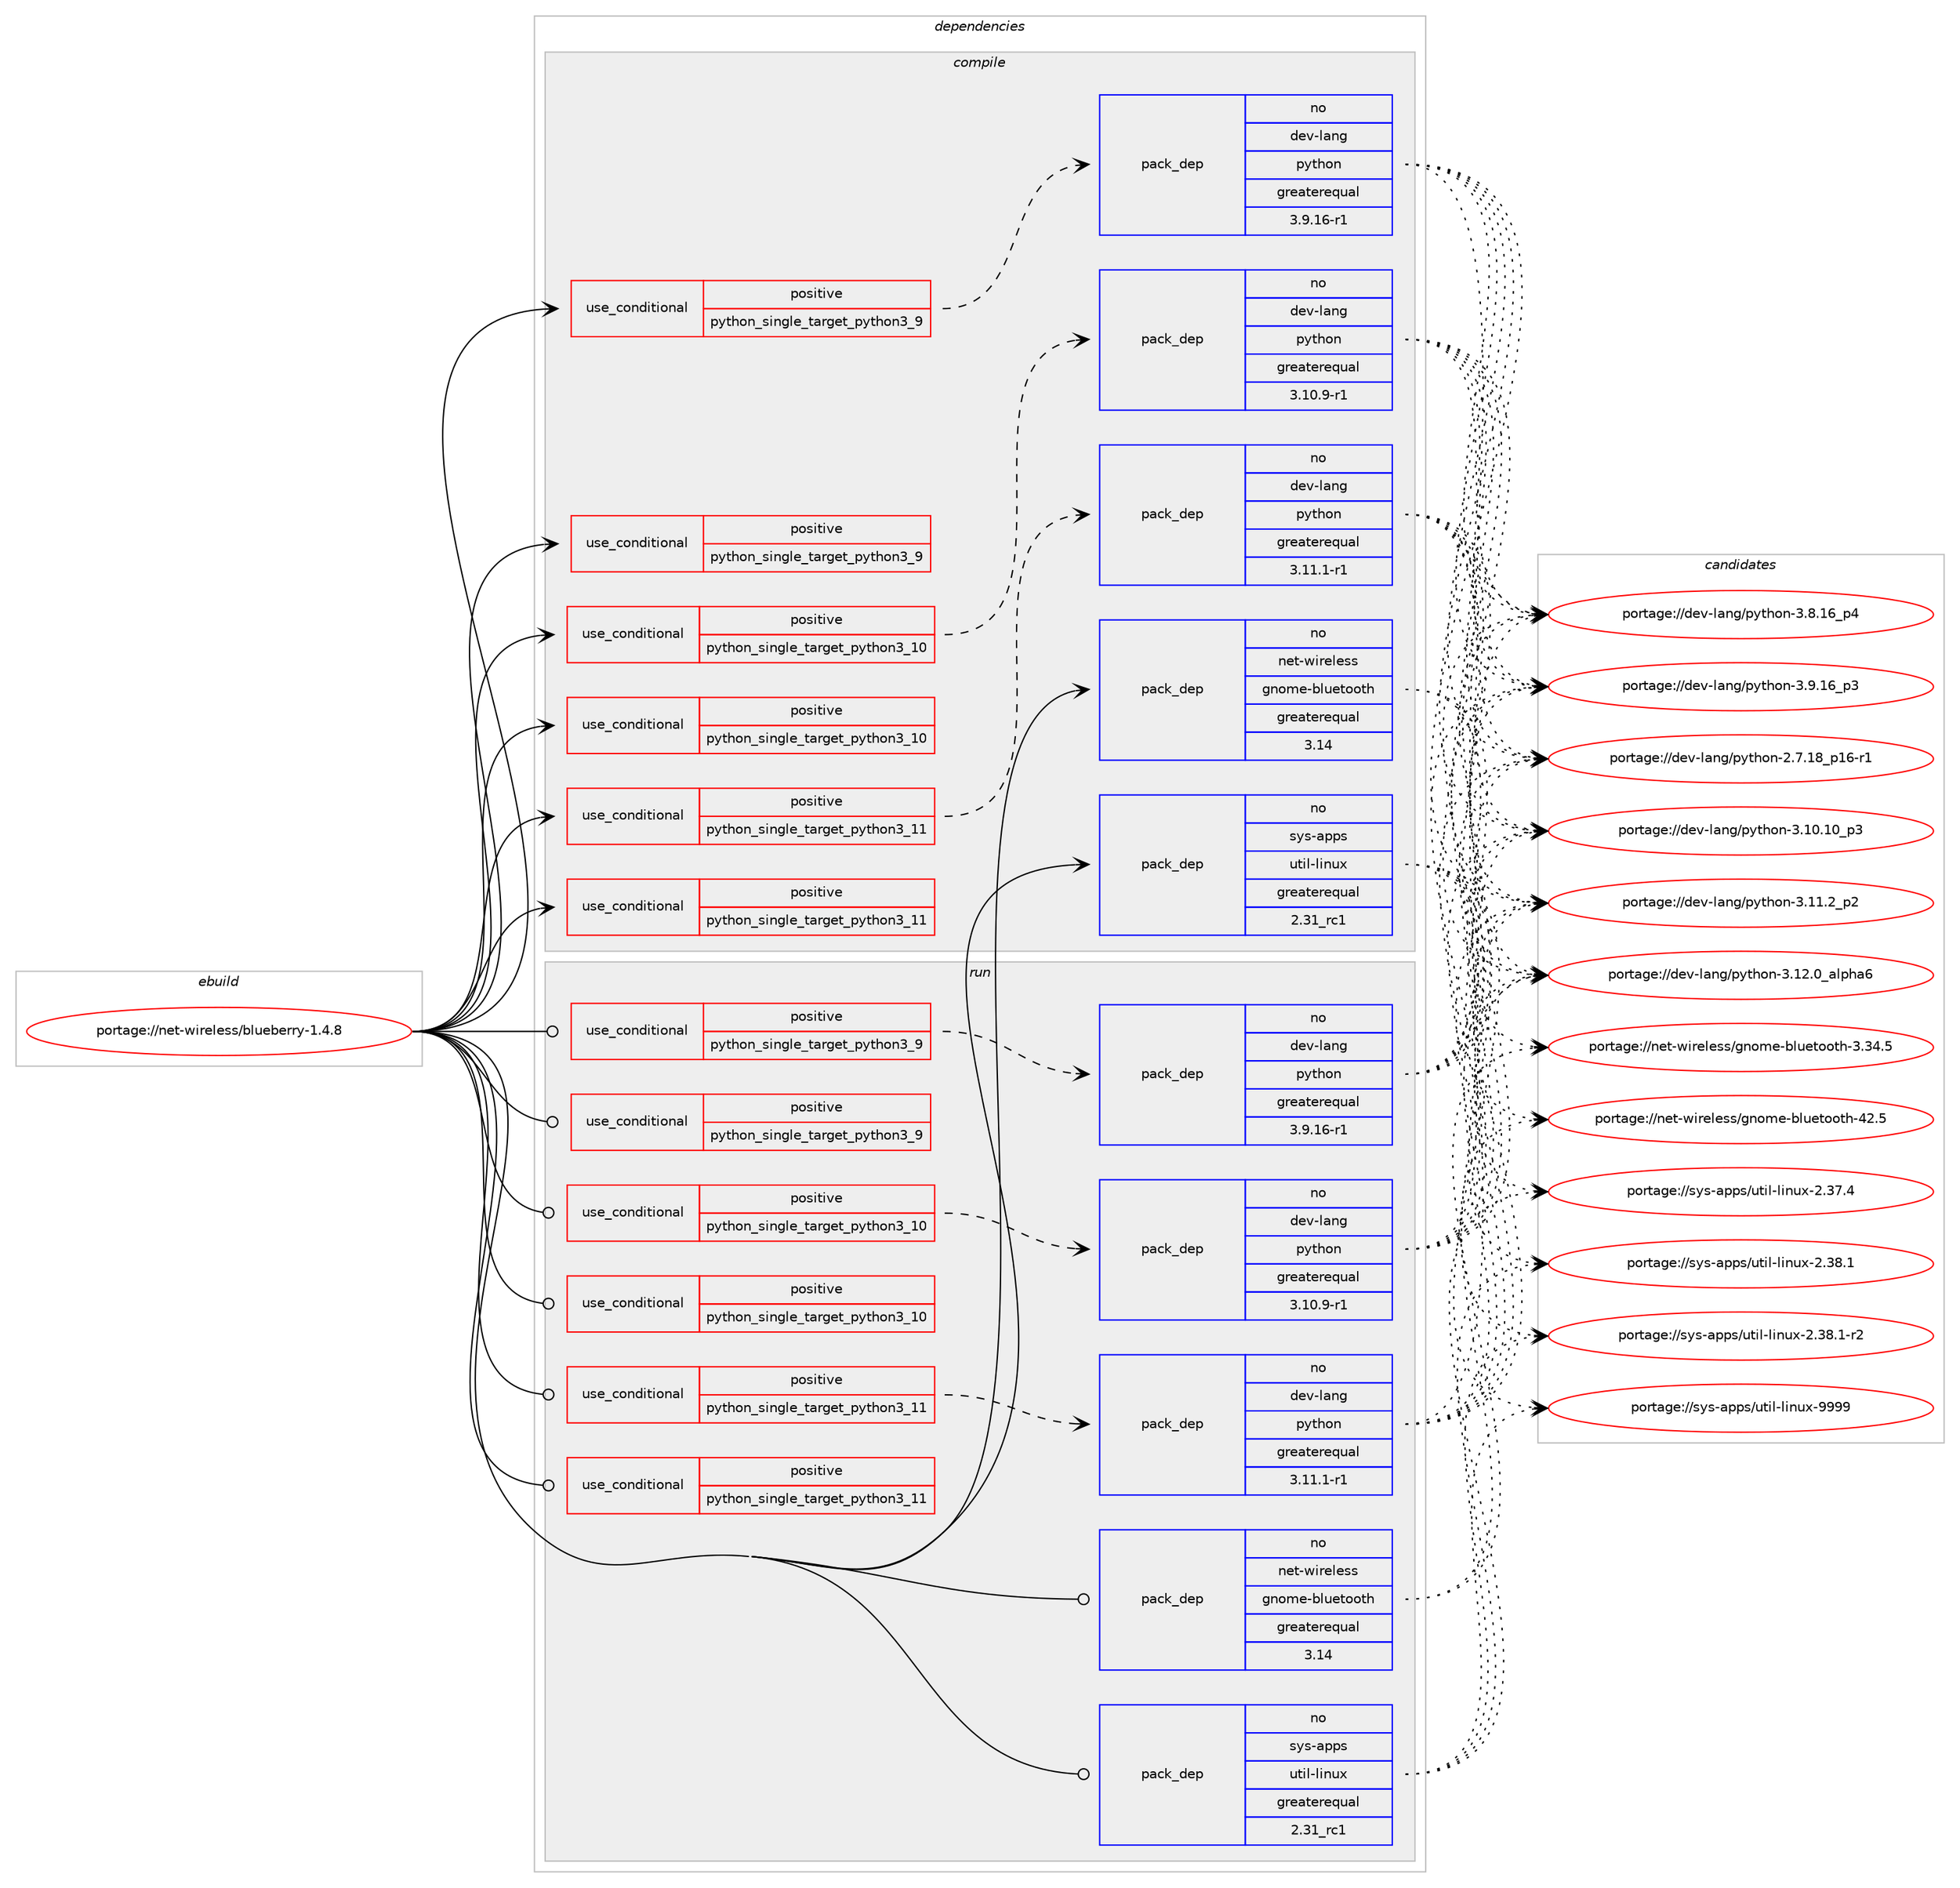digraph prolog {

# *************
# Graph options
# *************

newrank=true;
concentrate=true;
compound=true;
graph [rankdir=LR,fontname=Helvetica,fontsize=10,ranksep=1.5];#, ranksep=2.5, nodesep=0.2];
edge  [arrowhead=vee];
node  [fontname=Helvetica,fontsize=10];

# **********
# The ebuild
# **********

subgraph cluster_leftcol {
color=gray;
rank=same;
label=<<i>ebuild</i>>;
id [label="portage://net-wireless/blueberry-1.4.8", color=red, width=4, href="../net-wireless/blueberry-1.4.8.svg"];
}

# ****************
# The dependencies
# ****************

subgraph cluster_midcol {
color=gray;
label=<<i>dependencies</i>>;
subgraph cluster_compile {
fillcolor="#eeeeee";
style=filled;
label=<<i>compile</i>>;
subgraph cond82 {
dependency151 [label=<<TABLE BORDER="0" CELLBORDER="1" CELLSPACING="0" CELLPADDING="4"><TR><TD ROWSPAN="3" CELLPADDING="10">use_conditional</TD></TR><TR><TD>positive</TD></TR><TR><TD>python_single_target_python3_10</TD></TR></TABLE>>, shape=none, color=red];
subgraph pack69 {
dependency152 [label=<<TABLE BORDER="0" CELLBORDER="1" CELLSPACING="0" CELLPADDING="4" WIDTH="220"><TR><TD ROWSPAN="6" CELLPADDING="30">pack_dep</TD></TR><TR><TD WIDTH="110">no</TD></TR><TR><TD>dev-lang</TD></TR><TR><TD>python</TD></TR><TR><TD>greaterequal</TD></TR><TR><TD>3.10.9-r1</TD></TR></TABLE>>, shape=none, color=blue];
}
dependency151:e -> dependency152:w [weight=20,style="dashed",arrowhead="vee"];
}
id:e -> dependency151:w [weight=20,style="solid",arrowhead="vee"];
subgraph cond83 {
dependency153 [label=<<TABLE BORDER="0" CELLBORDER="1" CELLSPACING="0" CELLPADDING="4"><TR><TD ROWSPAN="3" CELLPADDING="10">use_conditional</TD></TR><TR><TD>positive</TD></TR><TR><TD>python_single_target_python3_10</TD></TR></TABLE>>, shape=none, color=red];
# *** BEGIN UNKNOWN DEPENDENCY TYPE (TODO) ***
# dependency153 -> package_dependency(portage://net-wireless/blueberry-1.4.8,install,no,dev-python,dbus-python,none,[,,],[],[use(enable(python_targets_python3_10),negative)])
# *** END UNKNOWN DEPENDENCY TYPE (TODO) ***

# *** BEGIN UNKNOWN DEPENDENCY TYPE (TODO) ***
# dependency153 -> package_dependency(portage://net-wireless/blueberry-1.4.8,install,no,dev-python,pygobject,none,[,,],[slot(3)],[use(enable(python_targets_python3_10),negative)])
# *** END UNKNOWN DEPENDENCY TYPE (TODO) ***

# *** BEGIN UNKNOWN DEPENDENCY TYPE (TODO) ***
# dependency153 -> package_dependency(portage://net-wireless/blueberry-1.4.8,install,no,dev-python,setproctitle,none,[,,],[],[use(enable(python_targets_python3_10),negative)])
# *** END UNKNOWN DEPENDENCY TYPE (TODO) ***

# *** BEGIN UNKNOWN DEPENDENCY TYPE (TODO) ***
# dependency153 -> package_dependency(portage://net-wireless/blueberry-1.4.8,install,no,dev-python,python3-xapp,none,[,,],[],[use(enable(python_targets_python3_10),negative)])
# *** END UNKNOWN DEPENDENCY TYPE (TODO) ***

}
id:e -> dependency153:w [weight=20,style="solid",arrowhead="vee"];
subgraph cond84 {
dependency154 [label=<<TABLE BORDER="0" CELLBORDER="1" CELLSPACING="0" CELLPADDING="4"><TR><TD ROWSPAN="3" CELLPADDING="10">use_conditional</TD></TR><TR><TD>positive</TD></TR><TR><TD>python_single_target_python3_11</TD></TR></TABLE>>, shape=none, color=red];
subgraph pack70 {
dependency155 [label=<<TABLE BORDER="0" CELLBORDER="1" CELLSPACING="0" CELLPADDING="4" WIDTH="220"><TR><TD ROWSPAN="6" CELLPADDING="30">pack_dep</TD></TR><TR><TD WIDTH="110">no</TD></TR><TR><TD>dev-lang</TD></TR><TR><TD>python</TD></TR><TR><TD>greaterequal</TD></TR><TR><TD>3.11.1-r1</TD></TR></TABLE>>, shape=none, color=blue];
}
dependency154:e -> dependency155:w [weight=20,style="dashed",arrowhead="vee"];
}
id:e -> dependency154:w [weight=20,style="solid",arrowhead="vee"];
subgraph cond85 {
dependency156 [label=<<TABLE BORDER="0" CELLBORDER="1" CELLSPACING="0" CELLPADDING="4"><TR><TD ROWSPAN="3" CELLPADDING="10">use_conditional</TD></TR><TR><TD>positive</TD></TR><TR><TD>python_single_target_python3_11</TD></TR></TABLE>>, shape=none, color=red];
# *** BEGIN UNKNOWN DEPENDENCY TYPE (TODO) ***
# dependency156 -> package_dependency(portage://net-wireless/blueberry-1.4.8,install,no,dev-python,dbus-python,none,[,,],[],[use(enable(python_targets_python3_11),negative)])
# *** END UNKNOWN DEPENDENCY TYPE (TODO) ***

# *** BEGIN UNKNOWN DEPENDENCY TYPE (TODO) ***
# dependency156 -> package_dependency(portage://net-wireless/blueberry-1.4.8,install,no,dev-python,pygobject,none,[,,],[slot(3)],[use(enable(python_targets_python3_11),negative)])
# *** END UNKNOWN DEPENDENCY TYPE (TODO) ***

# *** BEGIN UNKNOWN DEPENDENCY TYPE (TODO) ***
# dependency156 -> package_dependency(portage://net-wireless/blueberry-1.4.8,install,no,dev-python,setproctitle,none,[,,],[],[use(enable(python_targets_python3_11),negative)])
# *** END UNKNOWN DEPENDENCY TYPE (TODO) ***

# *** BEGIN UNKNOWN DEPENDENCY TYPE (TODO) ***
# dependency156 -> package_dependency(portage://net-wireless/blueberry-1.4.8,install,no,dev-python,python3-xapp,none,[,,],[],[use(enable(python_targets_python3_11),negative)])
# *** END UNKNOWN DEPENDENCY TYPE (TODO) ***

}
id:e -> dependency156:w [weight=20,style="solid",arrowhead="vee"];
subgraph cond86 {
dependency157 [label=<<TABLE BORDER="0" CELLBORDER="1" CELLSPACING="0" CELLPADDING="4"><TR><TD ROWSPAN="3" CELLPADDING="10">use_conditional</TD></TR><TR><TD>positive</TD></TR><TR><TD>python_single_target_python3_9</TD></TR></TABLE>>, shape=none, color=red];
subgraph pack71 {
dependency158 [label=<<TABLE BORDER="0" CELLBORDER="1" CELLSPACING="0" CELLPADDING="4" WIDTH="220"><TR><TD ROWSPAN="6" CELLPADDING="30">pack_dep</TD></TR><TR><TD WIDTH="110">no</TD></TR><TR><TD>dev-lang</TD></TR><TR><TD>python</TD></TR><TR><TD>greaterequal</TD></TR><TR><TD>3.9.16-r1</TD></TR></TABLE>>, shape=none, color=blue];
}
dependency157:e -> dependency158:w [weight=20,style="dashed",arrowhead="vee"];
}
id:e -> dependency157:w [weight=20,style="solid",arrowhead="vee"];
subgraph cond87 {
dependency159 [label=<<TABLE BORDER="0" CELLBORDER="1" CELLSPACING="0" CELLPADDING="4"><TR><TD ROWSPAN="3" CELLPADDING="10">use_conditional</TD></TR><TR><TD>positive</TD></TR><TR><TD>python_single_target_python3_9</TD></TR></TABLE>>, shape=none, color=red];
# *** BEGIN UNKNOWN DEPENDENCY TYPE (TODO) ***
# dependency159 -> package_dependency(portage://net-wireless/blueberry-1.4.8,install,no,dev-python,dbus-python,none,[,,],[],[use(enable(python_targets_python3_9),negative)])
# *** END UNKNOWN DEPENDENCY TYPE (TODO) ***

# *** BEGIN UNKNOWN DEPENDENCY TYPE (TODO) ***
# dependency159 -> package_dependency(portage://net-wireless/blueberry-1.4.8,install,no,dev-python,pygobject,none,[,,],[slot(3)],[use(enable(python_targets_python3_9),negative)])
# *** END UNKNOWN DEPENDENCY TYPE (TODO) ***

# *** BEGIN UNKNOWN DEPENDENCY TYPE (TODO) ***
# dependency159 -> package_dependency(portage://net-wireless/blueberry-1.4.8,install,no,dev-python,setproctitle,none,[,,],[],[use(enable(python_targets_python3_9),negative)])
# *** END UNKNOWN DEPENDENCY TYPE (TODO) ***

# *** BEGIN UNKNOWN DEPENDENCY TYPE (TODO) ***
# dependency159 -> package_dependency(portage://net-wireless/blueberry-1.4.8,install,no,dev-python,python3-xapp,none,[,,],[],[use(enable(python_targets_python3_9),negative)])
# *** END UNKNOWN DEPENDENCY TYPE (TODO) ***

}
id:e -> dependency159:w [weight=20,style="solid",arrowhead="vee"];
# *** BEGIN UNKNOWN DEPENDENCY TYPE (TODO) ***
# id -> package_dependency(portage://net-wireless/blueberry-1.4.8,install,no,net-wireless,bluez,none,[,,],[],[use(enable(obex),none)])
# *** END UNKNOWN DEPENDENCY TYPE (TODO) ***

# *** BEGIN UNKNOWN DEPENDENCY TYPE (TODO) ***
# id -> package_dependency(portage://net-wireless/blueberry-1.4.8,install,no,net-wireless,bluez-tools,none,[,,],[],[])
# *** END UNKNOWN DEPENDENCY TYPE (TODO) ***

subgraph pack72 {
dependency160 [label=<<TABLE BORDER="0" CELLBORDER="1" CELLSPACING="0" CELLPADDING="4" WIDTH="220"><TR><TD ROWSPAN="6" CELLPADDING="30">pack_dep</TD></TR><TR><TD WIDTH="110">no</TD></TR><TR><TD>net-wireless</TD></TR><TR><TD>gnome-bluetooth</TD></TR><TR><TD>greaterequal</TD></TR><TR><TD>3.14</TD></TR></TABLE>>, shape=none, color=blue];
}
id:e -> dependency160:w [weight=20,style="solid",arrowhead="vee"];
subgraph pack73 {
dependency161 [label=<<TABLE BORDER="0" CELLBORDER="1" CELLSPACING="0" CELLPADDING="4" WIDTH="220"><TR><TD ROWSPAN="6" CELLPADDING="30">pack_dep</TD></TR><TR><TD WIDTH="110">no</TD></TR><TR><TD>sys-apps</TD></TR><TR><TD>util-linux</TD></TR><TR><TD>greaterequal</TD></TR><TR><TD>2.31_rc1</TD></TR></TABLE>>, shape=none, color=blue];
}
id:e -> dependency161:w [weight=20,style="solid",arrowhead="vee"];
# *** BEGIN UNKNOWN DEPENDENCY TYPE (TODO) ***
# id -> package_dependency(portage://net-wireless/blueberry-1.4.8,install,no,x11-libs,libnotify,none,[,,],[],[use(enable(introspection),none)])
# *** END UNKNOWN DEPENDENCY TYPE (TODO) ***

# *** BEGIN UNKNOWN DEPENDENCY TYPE (TODO) ***
# id -> package_dependency(portage://net-wireless/blueberry-1.4.8,install,no,x11-misc,wmctrl,none,[,,],[],[])
# *** END UNKNOWN DEPENDENCY TYPE (TODO) ***

}
subgraph cluster_compileandrun {
fillcolor="#eeeeee";
style=filled;
label=<<i>compile and run</i>>;
}
subgraph cluster_run {
fillcolor="#eeeeee";
style=filled;
label=<<i>run</i>>;
subgraph cond88 {
dependency162 [label=<<TABLE BORDER="0" CELLBORDER="1" CELLSPACING="0" CELLPADDING="4"><TR><TD ROWSPAN="3" CELLPADDING="10">use_conditional</TD></TR><TR><TD>positive</TD></TR><TR><TD>python_single_target_python3_10</TD></TR></TABLE>>, shape=none, color=red];
subgraph pack74 {
dependency163 [label=<<TABLE BORDER="0" CELLBORDER="1" CELLSPACING="0" CELLPADDING="4" WIDTH="220"><TR><TD ROWSPAN="6" CELLPADDING="30">pack_dep</TD></TR><TR><TD WIDTH="110">no</TD></TR><TR><TD>dev-lang</TD></TR><TR><TD>python</TD></TR><TR><TD>greaterequal</TD></TR><TR><TD>3.10.9-r1</TD></TR></TABLE>>, shape=none, color=blue];
}
dependency162:e -> dependency163:w [weight=20,style="dashed",arrowhead="vee"];
}
id:e -> dependency162:w [weight=20,style="solid",arrowhead="odot"];
subgraph cond89 {
dependency164 [label=<<TABLE BORDER="0" CELLBORDER="1" CELLSPACING="0" CELLPADDING="4"><TR><TD ROWSPAN="3" CELLPADDING="10">use_conditional</TD></TR><TR><TD>positive</TD></TR><TR><TD>python_single_target_python3_10</TD></TR></TABLE>>, shape=none, color=red];
# *** BEGIN UNKNOWN DEPENDENCY TYPE (TODO) ***
# dependency164 -> package_dependency(portage://net-wireless/blueberry-1.4.8,run,no,dev-python,dbus-python,none,[,,],[],[use(enable(python_targets_python3_10),negative)])
# *** END UNKNOWN DEPENDENCY TYPE (TODO) ***

# *** BEGIN UNKNOWN DEPENDENCY TYPE (TODO) ***
# dependency164 -> package_dependency(portage://net-wireless/blueberry-1.4.8,run,no,dev-python,pygobject,none,[,,],[slot(3)],[use(enable(python_targets_python3_10),negative)])
# *** END UNKNOWN DEPENDENCY TYPE (TODO) ***

# *** BEGIN UNKNOWN DEPENDENCY TYPE (TODO) ***
# dependency164 -> package_dependency(portage://net-wireless/blueberry-1.4.8,run,no,dev-python,setproctitle,none,[,,],[],[use(enable(python_targets_python3_10),negative)])
# *** END UNKNOWN DEPENDENCY TYPE (TODO) ***

# *** BEGIN UNKNOWN DEPENDENCY TYPE (TODO) ***
# dependency164 -> package_dependency(portage://net-wireless/blueberry-1.4.8,run,no,dev-python,python3-xapp,none,[,,],[],[use(enable(python_targets_python3_10),negative)])
# *** END UNKNOWN DEPENDENCY TYPE (TODO) ***

}
id:e -> dependency164:w [weight=20,style="solid",arrowhead="odot"];
subgraph cond90 {
dependency165 [label=<<TABLE BORDER="0" CELLBORDER="1" CELLSPACING="0" CELLPADDING="4"><TR><TD ROWSPAN="3" CELLPADDING="10">use_conditional</TD></TR><TR><TD>positive</TD></TR><TR><TD>python_single_target_python3_11</TD></TR></TABLE>>, shape=none, color=red];
subgraph pack75 {
dependency166 [label=<<TABLE BORDER="0" CELLBORDER="1" CELLSPACING="0" CELLPADDING="4" WIDTH="220"><TR><TD ROWSPAN="6" CELLPADDING="30">pack_dep</TD></TR><TR><TD WIDTH="110">no</TD></TR><TR><TD>dev-lang</TD></TR><TR><TD>python</TD></TR><TR><TD>greaterequal</TD></TR><TR><TD>3.11.1-r1</TD></TR></TABLE>>, shape=none, color=blue];
}
dependency165:e -> dependency166:w [weight=20,style="dashed",arrowhead="vee"];
}
id:e -> dependency165:w [weight=20,style="solid",arrowhead="odot"];
subgraph cond91 {
dependency167 [label=<<TABLE BORDER="0" CELLBORDER="1" CELLSPACING="0" CELLPADDING="4"><TR><TD ROWSPAN="3" CELLPADDING="10">use_conditional</TD></TR><TR><TD>positive</TD></TR><TR><TD>python_single_target_python3_11</TD></TR></TABLE>>, shape=none, color=red];
# *** BEGIN UNKNOWN DEPENDENCY TYPE (TODO) ***
# dependency167 -> package_dependency(portage://net-wireless/blueberry-1.4.8,run,no,dev-python,dbus-python,none,[,,],[],[use(enable(python_targets_python3_11),negative)])
# *** END UNKNOWN DEPENDENCY TYPE (TODO) ***

# *** BEGIN UNKNOWN DEPENDENCY TYPE (TODO) ***
# dependency167 -> package_dependency(portage://net-wireless/blueberry-1.4.8,run,no,dev-python,pygobject,none,[,,],[slot(3)],[use(enable(python_targets_python3_11),negative)])
# *** END UNKNOWN DEPENDENCY TYPE (TODO) ***

# *** BEGIN UNKNOWN DEPENDENCY TYPE (TODO) ***
# dependency167 -> package_dependency(portage://net-wireless/blueberry-1.4.8,run,no,dev-python,setproctitle,none,[,,],[],[use(enable(python_targets_python3_11),negative)])
# *** END UNKNOWN DEPENDENCY TYPE (TODO) ***

# *** BEGIN UNKNOWN DEPENDENCY TYPE (TODO) ***
# dependency167 -> package_dependency(portage://net-wireless/blueberry-1.4.8,run,no,dev-python,python3-xapp,none,[,,],[],[use(enable(python_targets_python3_11),negative)])
# *** END UNKNOWN DEPENDENCY TYPE (TODO) ***

}
id:e -> dependency167:w [weight=20,style="solid",arrowhead="odot"];
subgraph cond92 {
dependency168 [label=<<TABLE BORDER="0" CELLBORDER="1" CELLSPACING="0" CELLPADDING="4"><TR><TD ROWSPAN="3" CELLPADDING="10">use_conditional</TD></TR><TR><TD>positive</TD></TR><TR><TD>python_single_target_python3_9</TD></TR></TABLE>>, shape=none, color=red];
subgraph pack76 {
dependency169 [label=<<TABLE BORDER="0" CELLBORDER="1" CELLSPACING="0" CELLPADDING="4" WIDTH="220"><TR><TD ROWSPAN="6" CELLPADDING="30">pack_dep</TD></TR><TR><TD WIDTH="110">no</TD></TR><TR><TD>dev-lang</TD></TR><TR><TD>python</TD></TR><TR><TD>greaterequal</TD></TR><TR><TD>3.9.16-r1</TD></TR></TABLE>>, shape=none, color=blue];
}
dependency168:e -> dependency169:w [weight=20,style="dashed",arrowhead="vee"];
}
id:e -> dependency168:w [weight=20,style="solid",arrowhead="odot"];
subgraph cond93 {
dependency170 [label=<<TABLE BORDER="0" CELLBORDER="1" CELLSPACING="0" CELLPADDING="4"><TR><TD ROWSPAN="3" CELLPADDING="10">use_conditional</TD></TR><TR><TD>positive</TD></TR><TR><TD>python_single_target_python3_9</TD></TR></TABLE>>, shape=none, color=red];
# *** BEGIN UNKNOWN DEPENDENCY TYPE (TODO) ***
# dependency170 -> package_dependency(portage://net-wireless/blueberry-1.4.8,run,no,dev-python,dbus-python,none,[,,],[],[use(enable(python_targets_python3_9),negative)])
# *** END UNKNOWN DEPENDENCY TYPE (TODO) ***

# *** BEGIN UNKNOWN DEPENDENCY TYPE (TODO) ***
# dependency170 -> package_dependency(portage://net-wireless/blueberry-1.4.8,run,no,dev-python,pygobject,none,[,,],[slot(3)],[use(enable(python_targets_python3_9),negative)])
# *** END UNKNOWN DEPENDENCY TYPE (TODO) ***

# *** BEGIN UNKNOWN DEPENDENCY TYPE (TODO) ***
# dependency170 -> package_dependency(portage://net-wireless/blueberry-1.4.8,run,no,dev-python,setproctitle,none,[,,],[],[use(enable(python_targets_python3_9),negative)])
# *** END UNKNOWN DEPENDENCY TYPE (TODO) ***

# *** BEGIN UNKNOWN DEPENDENCY TYPE (TODO) ***
# dependency170 -> package_dependency(portage://net-wireless/blueberry-1.4.8,run,no,dev-python,python3-xapp,none,[,,],[],[use(enable(python_targets_python3_9),negative)])
# *** END UNKNOWN DEPENDENCY TYPE (TODO) ***

}
id:e -> dependency170:w [weight=20,style="solid",arrowhead="odot"];
# *** BEGIN UNKNOWN DEPENDENCY TYPE (TODO) ***
# id -> package_dependency(portage://net-wireless/blueberry-1.4.8,run,no,net-wireless,bluez,none,[,,],[],[use(enable(obex),none)])
# *** END UNKNOWN DEPENDENCY TYPE (TODO) ***

# *** BEGIN UNKNOWN DEPENDENCY TYPE (TODO) ***
# id -> package_dependency(portage://net-wireless/blueberry-1.4.8,run,no,net-wireless,bluez-tools,none,[,,],[],[])
# *** END UNKNOWN DEPENDENCY TYPE (TODO) ***

subgraph pack77 {
dependency171 [label=<<TABLE BORDER="0" CELLBORDER="1" CELLSPACING="0" CELLPADDING="4" WIDTH="220"><TR><TD ROWSPAN="6" CELLPADDING="30">pack_dep</TD></TR><TR><TD WIDTH="110">no</TD></TR><TR><TD>net-wireless</TD></TR><TR><TD>gnome-bluetooth</TD></TR><TR><TD>greaterequal</TD></TR><TR><TD>3.14</TD></TR></TABLE>>, shape=none, color=blue];
}
id:e -> dependency171:w [weight=20,style="solid",arrowhead="odot"];
subgraph pack78 {
dependency172 [label=<<TABLE BORDER="0" CELLBORDER="1" CELLSPACING="0" CELLPADDING="4" WIDTH="220"><TR><TD ROWSPAN="6" CELLPADDING="30">pack_dep</TD></TR><TR><TD WIDTH="110">no</TD></TR><TR><TD>sys-apps</TD></TR><TR><TD>util-linux</TD></TR><TR><TD>greaterequal</TD></TR><TR><TD>2.31_rc1</TD></TR></TABLE>>, shape=none, color=blue];
}
id:e -> dependency172:w [weight=20,style="solid",arrowhead="odot"];
# *** BEGIN UNKNOWN DEPENDENCY TYPE (TODO) ***
# id -> package_dependency(portage://net-wireless/blueberry-1.4.8,run,no,x11-libs,libnotify,none,[,,],[],[use(enable(introspection),none)])
# *** END UNKNOWN DEPENDENCY TYPE (TODO) ***

# *** BEGIN UNKNOWN DEPENDENCY TYPE (TODO) ***
# id -> package_dependency(portage://net-wireless/blueberry-1.4.8,run,no,x11-misc,wmctrl,none,[,,],[],[])
# *** END UNKNOWN DEPENDENCY TYPE (TODO) ***

}
}

# **************
# The candidates
# **************

subgraph cluster_choices {
rank=same;
color=gray;
label=<<i>candidates</i>>;

subgraph choice69 {
color=black;
nodesep=1;
choice100101118451089711010347112121116104111110455046554649569511249544511449 [label="portage://dev-lang/python-2.7.18_p16-r1", color=red, width=4,href="../dev-lang/python-2.7.18_p16-r1.svg"];
choice10010111845108971101034711212111610411111045514649484649489511251 [label="portage://dev-lang/python-3.10.10_p3", color=red, width=4,href="../dev-lang/python-3.10.10_p3.svg"];
choice100101118451089711010347112121116104111110455146494946509511250 [label="portage://dev-lang/python-3.11.2_p2", color=red, width=4,href="../dev-lang/python-3.11.2_p2.svg"];
choice1001011184510897110103471121211161041111104551464950464895971081121049754 [label="portage://dev-lang/python-3.12.0_alpha6", color=red, width=4,href="../dev-lang/python-3.12.0_alpha6.svg"];
choice100101118451089711010347112121116104111110455146564649549511252 [label="portage://dev-lang/python-3.8.16_p4", color=red, width=4,href="../dev-lang/python-3.8.16_p4.svg"];
choice100101118451089711010347112121116104111110455146574649549511251 [label="portage://dev-lang/python-3.9.16_p3", color=red, width=4,href="../dev-lang/python-3.9.16_p3.svg"];
dependency152:e -> choice100101118451089711010347112121116104111110455046554649569511249544511449:w [style=dotted,weight="100"];
dependency152:e -> choice10010111845108971101034711212111610411111045514649484649489511251:w [style=dotted,weight="100"];
dependency152:e -> choice100101118451089711010347112121116104111110455146494946509511250:w [style=dotted,weight="100"];
dependency152:e -> choice1001011184510897110103471121211161041111104551464950464895971081121049754:w [style=dotted,weight="100"];
dependency152:e -> choice100101118451089711010347112121116104111110455146564649549511252:w [style=dotted,weight="100"];
dependency152:e -> choice100101118451089711010347112121116104111110455146574649549511251:w [style=dotted,weight="100"];
}
subgraph choice70 {
color=black;
nodesep=1;
choice100101118451089711010347112121116104111110455046554649569511249544511449 [label="portage://dev-lang/python-2.7.18_p16-r1", color=red, width=4,href="../dev-lang/python-2.7.18_p16-r1.svg"];
choice10010111845108971101034711212111610411111045514649484649489511251 [label="portage://dev-lang/python-3.10.10_p3", color=red, width=4,href="../dev-lang/python-3.10.10_p3.svg"];
choice100101118451089711010347112121116104111110455146494946509511250 [label="portage://dev-lang/python-3.11.2_p2", color=red, width=4,href="../dev-lang/python-3.11.2_p2.svg"];
choice1001011184510897110103471121211161041111104551464950464895971081121049754 [label="portage://dev-lang/python-3.12.0_alpha6", color=red, width=4,href="../dev-lang/python-3.12.0_alpha6.svg"];
choice100101118451089711010347112121116104111110455146564649549511252 [label="portage://dev-lang/python-3.8.16_p4", color=red, width=4,href="../dev-lang/python-3.8.16_p4.svg"];
choice100101118451089711010347112121116104111110455146574649549511251 [label="portage://dev-lang/python-3.9.16_p3", color=red, width=4,href="../dev-lang/python-3.9.16_p3.svg"];
dependency155:e -> choice100101118451089711010347112121116104111110455046554649569511249544511449:w [style=dotted,weight="100"];
dependency155:e -> choice10010111845108971101034711212111610411111045514649484649489511251:w [style=dotted,weight="100"];
dependency155:e -> choice100101118451089711010347112121116104111110455146494946509511250:w [style=dotted,weight="100"];
dependency155:e -> choice1001011184510897110103471121211161041111104551464950464895971081121049754:w [style=dotted,weight="100"];
dependency155:e -> choice100101118451089711010347112121116104111110455146564649549511252:w [style=dotted,weight="100"];
dependency155:e -> choice100101118451089711010347112121116104111110455146574649549511251:w [style=dotted,weight="100"];
}
subgraph choice71 {
color=black;
nodesep=1;
choice100101118451089711010347112121116104111110455046554649569511249544511449 [label="portage://dev-lang/python-2.7.18_p16-r1", color=red, width=4,href="../dev-lang/python-2.7.18_p16-r1.svg"];
choice10010111845108971101034711212111610411111045514649484649489511251 [label="portage://dev-lang/python-3.10.10_p3", color=red, width=4,href="../dev-lang/python-3.10.10_p3.svg"];
choice100101118451089711010347112121116104111110455146494946509511250 [label="portage://dev-lang/python-3.11.2_p2", color=red, width=4,href="../dev-lang/python-3.11.2_p2.svg"];
choice1001011184510897110103471121211161041111104551464950464895971081121049754 [label="portage://dev-lang/python-3.12.0_alpha6", color=red, width=4,href="../dev-lang/python-3.12.0_alpha6.svg"];
choice100101118451089711010347112121116104111110455146564649549511252 [label="portage://dev-lang/python-3.8.16_p4", color=red, width=4,href="../dev-lang/python-3.8.16_p4.svg"];
choice100101118451089711010347112121116104111110455146574649549511251 [label="portage://dev-lang/python-3.9.16_p3", color=red, width=4,href="../dev-lang/python-3.9.16_p3.svg"];
dependency158:e -> choice100101118451089711010347112121116104111110455046554649569511249544511449:w [style=dotted,weight="100"];
dependency158:e -> choice10010111845108971101034711212111610411111045514649484649489511251:w [style=dotted,weight="100"];
dependency158:e -> choice100101118451089711010347112121116104111110455146494946509511250:w [style=dotted,weight="100"];
dependency158:e -> choice1001011184510897110103471121211161041111104551464950464895971081121049754:w [style=dotted,weight="100"];
dependency158:e -> choice100101118451089711010347112121116104111110455146564649549511252:w [style=dotted,weight="100"];
dependency158:e -> choice100101118451089711010347112121116104111110455146574649549511251:w [style=dotted,weight="100"];
}
subgraph choice72 {
color=black;
nodesep=1;
choice1101011164511910511410110810111511547103110111109101459810811710111611111111610445514651524653 [label="portage://net-wireless/gnome-bluetooth-3.34.5", color=red, width=4,href="../net-wireless/gnome-bluetooth-3.34.5.svg"];
choice110101116451191051141011081011151154710311011110910145981081171011161111111161044552504653 [label="portage://net-wireless/gnome-bluetooth-42.5", color=red, width=4,href="../net-wireless/gnome-bluetooth-42.5.svg"];
dependency160:e -> choice1101011164511910511410110810111511547103110111109101459810811710111611111111610445514651524653:w [style=dotted,weight="100"];
dependency160:e -> choice110101116451191051141011081011151154710311011110910145981081171011161111111161044552504653:w [style=dotted,weight="100"];
}
subgraph choice73 {
color=black;
nodesep=1;
choice1151211154597112112115471171161051084510810511011712045504651554652 [label="portage://sys-apps/util-linux-2.37.4", color=red, width=4,href="../sys-apps/util-linux-2.37.4.svg"];
choice1151211154597112112115471171161051084510810511011712045504651564649 [label="portage://sys-apps/util-linux-2.38.1", color=red, width=4,href="../sys-apps/util-linux-2.38.1.svg"];
choice11512111545971121121154711711610510845108105110117120455046515646494511450 [label="portage://sys-apps/util-linux-2.38.1-r2", color=red, width=4,href="../sys-apps/util-linux-2.38.1-r2.svg"];
choice115121115459711211211547117116105108451081051101171204557575757 [label="portage://sys-apps/util-linux-9999", color=red, width=4,href="../sys-apps/util-linux-9999.svg"];
dependency161:e -> choice1151211154597112112115471171161051084510810511011712045504651554652:w [style=dotted,weight="100"];
dependency161:e -> choice1151211154597112112115471171161051084510810511011712045504651564649:w [style=dotted,weight="100"];
dependency161:e -> choice11512111545971121121154711711610510845108105110117120455046515646494511450:w [style=dotted,weight="100"];
dependency161:e -> choice115121115459711211211547117116105108451081051101171204557575757:w [style=dotted,weight="100"];
}
subgraph choice74 {
color=black;
nodesep=1;
choice100101118451089711010347112121116104111110455046554649569511249544511449 [label="portage://dev-lang/python-2.7.18_p16-r1", color=red, width=4,href="../dev-lang/python-2.7.18_p16-r1.svg"];
choice10010111845108971101034711212111610411111045514649484649489511251 [label="portage://dev-lang/python-3.10.10_p3", color=red, width=4,href="../dev-lang/python-3.10.10_p3.svg"];
choice100101118451089711010347112121116104111110455146494946509511250 [label="portage://dev-lang/python-3.11.2_p2", color=red, width=4,href="../dev-lang/python-3.11.2_p2.svg"];
choice1001011184510897110103471121211161041111104551464950464895971081121049754 [label="portage://dev-lang/python-3.12.0_alpha6", color=red, width=4,href="../dev-lang/python-3.12.0_alpha6.svg"];
choice100101118451089711010347112121116104111110455146564649549511252 [label="portage://dev-lang/python-3.8.16_p4", color=red, width=4,href="../dev-lang/python-3.8.16_p4.svg"];
choice100101118451089711010347112121116104111110455146574649549511251 [label="portage://dev-lang/python-3.9.16_p3", color=red, width=4,href="../dev-lang/python-3.9.16_p3.svg"];
dependency163:e -> choice100101118451089711010347112121116104111110455046554649569511249544511449:w [style=dotted,weight="100"];
dependency163:e -> choice10010111845108971101034711212111610411111045514649484649489511251:w [style=dotted,weight="100"];
dependency163:e -> choice100101118451089711010347112121116104111110455146494946509511250:w [style=dotted,weight="100"];
dependency163:e -> choice1001011184510897110103471121211161041111104551464950464895971081121049754:w [style=dotted,weight="100"];
dependency163:e -> choice100101118451089711010347112121116104111110455146564649549511252:w [style=dotted,weight="100"];
dependency163:e -> choice100101118451089711010347112121116104111110455146574649549511251:w [style=dotted,weight="100"];
}
subgraph choice75 {
color=black;
nodesep=1;
choice100101118451089711010347112121116104111110455046554649569511249544511449 [label="portage://dev-lang/python-2.7.18_p16-r1", color=red, width=4,href="../dev-lang/python-2.7.18_p16-r1.svg"];
choice10010111845108971101034711212111610411111045514649484649489511251 [label="portage://dev-lang/python-3.10.10_p3", color=red, width=4,href="../dev-lang/python-3.10.10_p3.svg"];
choice100101118451089711010347112121116104111110455146494946509511250 [label="portage://dev-lang/python-3.11.2_p2", color=red, width=4,href="../dev-lang/python-3.11.2_p2.svg"];
choice1001011184510897110103471121211161041111104551464950464895971081121049754 [label="portage://dev-lang/python-3.12.0_alpha6", color=red, width=4,href="../dev-lang/python-3.12.0_alpha6.svg"];
choice100101118451089711010347112121116104111110455146564649549511252 [label="portage://dev-lang/python-3.8.16_p4", color=red, width=4,href="../dev-lang/python-3.8.16_p4.svg"];
choice100101118451089711010347112121116104111110455146574649549511251 [label="portage://dev-lang/python-3.9.16_p3", color=red, width=4,href="../dev-lang/python-3.9.16_p3.svg"];
dependency166:e -> choice100101118451089711010347112121116104111110455046554649569511249544511449:w [style=dotted,weight="100"];
dependency166:e -> choice10010111845108971101034711212111610411111045514649484649489511251:w [style=dotted,weight="100"];
dependency166:e -> choice100101118451089711010347112121116104111110455146494946509511250:w [style=dotted,weight="100"];
dependency166:e -> choice1001011184510897110103471121211161041111104551464950464895971081121049754:w [style=dotted,weight="100"];
dependency166:e -> choice100101118451089711010347112121116104111110455146564649549511252:w [style=dotted,weight="100"];
dependency166:e -> choice100101118451089711010347112121116104111110455146574649549511251:w [style=dotted,weight="100"];
}
subgraph choice76 {
color=black;
nodesep=1;
choice100101118451089711010347112121116104111110455046554649569511249544511449 [label="portage://dev-lang/python-2.7.18_p16-r1", color=red, width=4,href="../dev-lang/python-2.7.18_p16-r1.svg"];
choice10010111845108971101034711212111610411111045514649484649489511251 [label="portage://dev-lang/python-3.10.10_p3", color=red, width=4,href="../dev-lang/python-3.10.10_p3.svg"];
choice100101118451089711010347112121116104111110455146494946509511250 [label="portage://dev-lang/python-3.11.2_p2", color=red, width=4,href="../dev-lang/python-3.11.2_p2.svg"];
choice1001011184510897110103471121211161041111104551464950464895971081121049754 [label="portage://dev-lang/python-3.12.0_alpha6", color=red, width=4,href="../dev-lang/python-3.12.0_alpha6.svg"];
choice100101118451089711010347112121116104111110455146564649549511252 [label="portage://dev-lang/python-3.8.16_p4", color=red, width=4,href="../dev-lang/python-3.8.16_p4.svg"];
choice100101118451089711010347112121116104111110455146574649549511251 [label="portage://dev-lang/python-3.9.16_p3", color=red, width=4,href="../dev-lang/python-3.9.16_p3.svg"];
dependency169:e -> choice100101118451089711010347112121116104111110455046554649569511249544511449:w [style=dotted,weight="100"];
dependency169:e -> choice10010111845108971101034711212111610411111045514649484649489511251:w [style=dotted,weight="100"];
dependency169:e -> choice100101118451089711010347112121116104111110455146494946509511250:w [style=dotted,weight="100"];
dependency169:e -> choice1001011184510897110103471121211161041111104551464950464895971081121049754:w [style=dotted,weight="100"];
dependency169:e -> choice100101118451089711010347112121116104111110455146564649549511252:w [style=dotted,weight="100"];
dependency169:e -> choice100101118451089711010347112121116104111110455146574649549511251:w [style=dotted,weight="100"];
}
subgraph choice77 {
color=black;
nodesep=1;
choice1101011164511910511410110810111511547103110111109101459810811710111611111111610445514651524653 [label="portage://net-wireless/gnome-bluetooth-3.34.5", color=red, width=4,href="../net-wireless/gnome-bluetooth-3.34.5.svg"];
choice110101116451191051141011081011151154710311011110910145981081171011161111111161044552504653 [label="portage://net-wireless/gnome-bluetooth-42.5", color=red, width=4,href="../net-wireless/gnome-bluetooth-42.5.svg"];
dependency171:e -> choice1101011164511910511410110810111511547103110111109101459810811710111611111111610445514651524653:w [style=dotted,weight="100"];
dependency171:e -> choice110101116451191051141011081011151154710311011110910145981081171011161111111161044552504653:w [style=dotted,weight="100"];
}
subgraph choice78 {
color=black;
nodesep=1;
choice1151211154597112112115471171161051084510810511011712045504651554652 [label="portage://sys-apps/util-linux-2.37.4", color=red, width=4,href="../sys-apps/util-linux-2.37.4.svg"];
choice1151211154597112112115471171161051084510810511011712045504651564649 [label="portage://sys-apps/util-linux-2.38.1", color=red, width=4,href="../sys-apps/util-linux-2.38.1.svg"];
choice11512111545971121121154711711610510845108105110117120455046515646494511450 [label="portage://sys-apps/util-linux-2.38.1-r2", color=red, width=4,href="../sys-apps/util-linux-2.38.1-r2.svg"];
choice115121115459711211211547117116105108451081051101171204557575757 [label="portage://sys-apps/util-linux-9999", color=red, width=4,href="../sys-apps/util-linux-9999.svg"];
dependency172:e -> choice1151211154597112112115471171161051084510810511011712045504651554652:w [style=dotted,weight="100"];
dependency172:e -> choice1151211154597112112115471171161051084510810511011712045504651564649:w [style=dotted,weight="100"];
dependency172:e -> choice11512111545971121121154711711610510845108105110117120455046515646494511450:w [style=dotted,weight="100"];
dependency172:e -> choice115121115459711211211547117116105108451081051101171204557575757:w [style=dotted,weight="100"];
}
}

}
